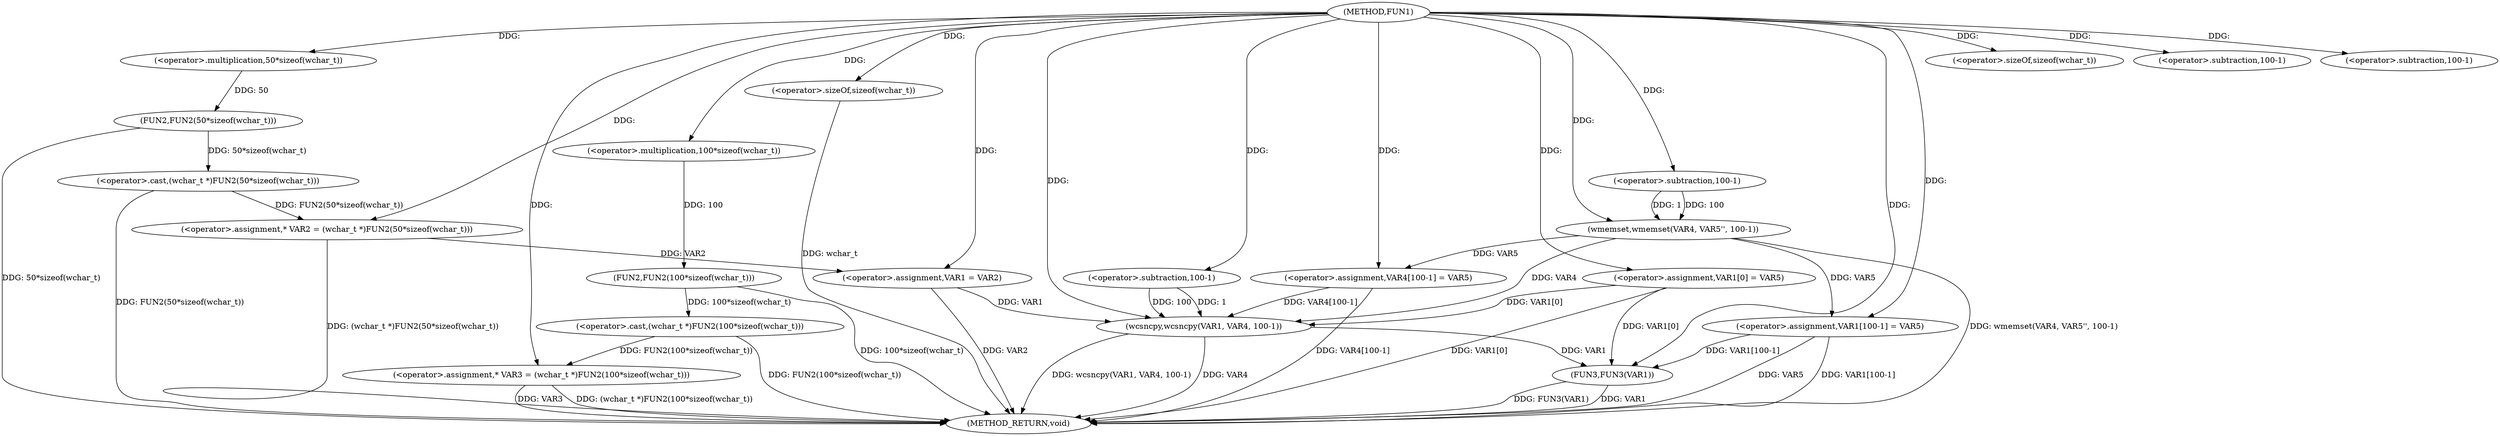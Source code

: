 digraph FUN1 {  
"1000100" [label = "(METHOD,FUN1)" ]
"1000163" [label = "(METHOD_RETURN,void)" ]
"1000104" [label = "(<operator>.assignment,* VAR2 = (wchar_t *)FUN2(50*sizeof(wchar_t)))" ]
"1000106" [label = "(<operator>.cast,(wchar_t *)FUN2(50*sizeof(wchar_t)))" ]
"1000108" [label = "(FUN2,FUN2(50*sizeof(wchar_t)))" ]
"1000109" [label = "(<operator>.multiplication,50*sizeof(wchar_t))" ]
"1000111" [label = "(<operator>.sizeOf,sizeof(wchar_t))" ]
"1000114" [label = "(<operator>.assignment,* VAR3 = (wchar_t *)FUN2(100*sizeof(wchar_t)))" ]
"1000116" [label = "(<operator>.cast,(wchar_t *)FUN2(100*sizeof(wchar_t)))" ]
"1000118" [label = "(FUN2,FUN2(100*sizeof(wchar_t)))" ]
"1000119" [label = "(<operator>.multiplication,100*sizeof(wchar_t))" ]
"1000121" [label = "(<operator>.sizeOf,sizeof(wchar_t))" ]
"1000125" [label = "(<operator>.assignment,VAR1 = VAR2)" ]
"1000128" [label = "(<operator>.assignment,VAR1[0] = VAR5)" ]
"1000135" [label = "(wmemset,wmemset(VAR4, VAR5'', 100-1))" ]
"1000138" [label = "(<operator>.subtraction,100-1)" ]
"1000141" [label = "(<operator>.assignment,VAR4[100-1] = VAR5)" ]
"1000144" [label = "(<operator>.subtraction,100-1)" ]
"1000148" [label = "(wcsncpy,wcsncpy(VAR1, VAR4, 100-1))" ]
"1000151" [label = "(<operator>.subtraction,100-1)" ]
"1000154" [label = "(<operator>.assignment,VAR1[100-1] = VAR5)" ]
"1000157" [label = "(<operator>.subtraction,100-1)" ]
"1000161" [label = "(FUN3,FUN3(VAR1))" ]
  "1000141" -> "1000163"  [ label = "DDG: VAR4[100-1]"] 
  "1000106" -> "1000163"  [ label = "DDG: FUN2(50*sizeof(wchar_t))"] 
  "1000148" -> "1000163"  [ label = "DDG: wcsncpy(VAR1, VAR4, 100-1)"] 
  "1000125" -> "1000163"  [ label = "DDG: VAR2"] 
  "1000116" -> "1000163"  [ label = "DDG: FUN2(100*sizeof(wchar_t))"] 
  "1000135" -> "1000163"  [ label = "DDG: wmemset(VAR4, VAR5'', 100-1)"] 
  "1000121" -> "1000163"  [ label = "DDG: wchar_t"] 
  "1000148" -> "1000163"  [ label = "DDG: VAR4"] 
  "1000118" -> "1000163"  [ label = "DDG: 100*sizeof(wchar_t)"] 
  "1000161" -> "1000163"  [ label = "DDG: VAR1"] 
  "1000154" -> "1000163"  [ label = "DDG: VAR5"] 
  "1000128" -> "1000163"  [ label = "DDG: VAR1[0]"] 
  "1000154" -> "1000163"  [ label = "DDG: VAR1[100-1]"] 
  "1000114" -> "1000163"  [ label = "DDG: VAR3"] 
  "1000161" -> "1000163"  [ label = "DDG: FUN3(VAR1)"] 
  "1000114" -> "1000163"  [ label = "DDG: (wchar_t *)FUN2(100*sizeof(wchar_t))"] 
  "1000104" -> "1000163"  [ label = "DDG: (wchar_t *)FUN2(50*sizeof(wchar_t))"] 
  "1000108" -> "1000163"  [ label = "DDG: 50*sizeof(wchar_t)"] 
  "1000106" -> "1000104"  [ label = "DDG: FUN2(50*sizeof(wchar_t))"] 
  "1000100" -> "1000104"  [ label = "DDG: "] 
  "1000108" -> "1000106"  [ label = "DDG: 50*sizeof(wchar_t)"] 
  "1000109" -> "1000108"  [ label = "DDG: 50"] 
  "1000100" -> "1000109"  [ label = "DDG: "] 
  "1000100" -> "1000111"  [ label = "DDG: "] 
  "1000116" -> "1000114"  [ label = "DDG: FUN2(100*sizeof(wchar_t))"] 
  "1000100" -> "1000114"  [ label = "DDG: "] 
  "1000118" -> "1000116"  [ label = "DDG: 100*sizeof(wchar_t)"] 
  "1000119" -> "1000118"  [ label = "DDG: 100"] 
  "1000100" -> "1000119"  [ label = "DDG: "] 
  "1000100" -> "1000121"  [ label = "DDG: "] 
  "1000104" -> "1000125"  [ label = "DDG: VAR2"] 
  "1000100" -> "1000125"  [ label = "DDG: "] 
  "1000100" -> "1000128"  [ label = "DDG: "] 
  "1000100" -> "1000135"  [ label = "DDG: "] 
  "1000138" -> "1000135"  [ label = "DDG: 100"] 
  "1000138" -> "1000135"  [ label = "DDG: 1"] 
  "1000100" -> "1000138"  [ label = "DDG: "] 
  "1000135" -> "1000141"  [ label = "DDG: VAR5"] 
  "1000100" -> "1000141"  [ label = "DDG: "] 
  "1000100" -> "1000144"  [ label = "DDG: "] 
  "1000125" -> "1000148"  [ label = "DDG: VAR1"] 
  "1000128" -> "1000148"  [ label = "DDG: VAR1[0]"] 
  "1000100" -> "1000148"  [ label = "DDG: "] 
  "1000141" -> "1000148"  [ label = "DDG: VAR4[100-1]"] 
  "1000135" -> "1000148"  [ label = "DDG: VAR4"] 
  "1000151" -> "1000148"  [ label = "DDG: 100"] 
  "1000151" -> "1000148"  [ label = "DDG: 1"] 
  "1000100" -> "1000151"  [ label = "DDG: "] 
  "1000100" -> "1000154"  [ label = "DDG: "] 
  "1000135" -> "1000154"  [ label = "DDG: VAR5"] 
  "1000100" -> "1000157"  [ label = "DDG: "] 
  "1000148" -> "1000161"  [ label = "DDG: VAR1"] 
  "1000128" -> "1000161"  [ label = "DDG: VAR1[0]"] 
  "1000154" -> "1000161"  [ label = "DDG: VAR1[100-1]"] 
  "1000100" -> "1000161"  [ label = "DDG: "] 
}
